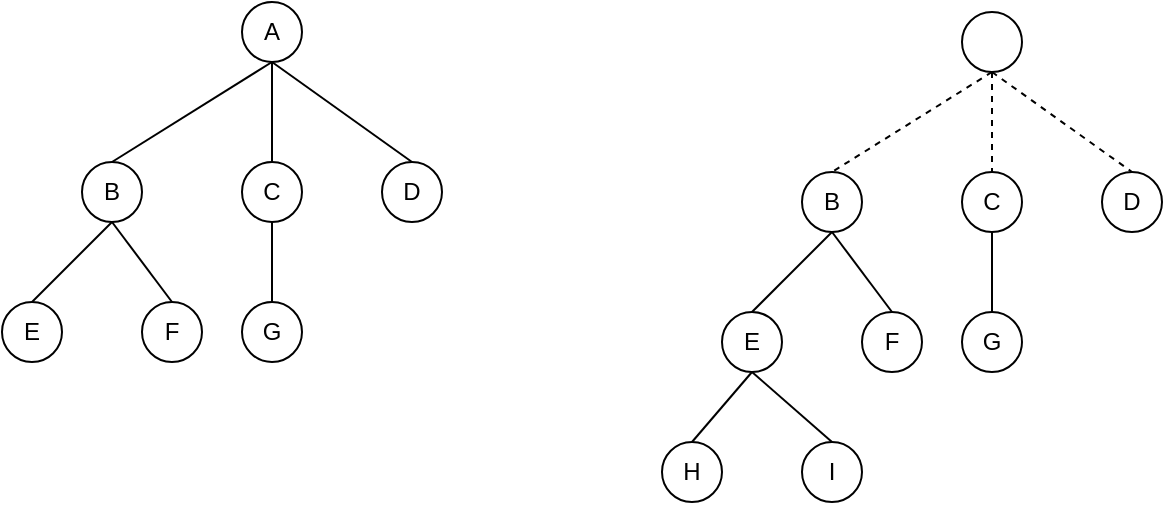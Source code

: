 <mxfile version="14.6.6" type="github">
  <diagram id="rduDlSjaGDs_5Vcp6t-S" name="Page-1">
    <mxGraphModel dx="1426" dy="826" grid="1" gridSize="10" guides="1" tooltips="1" connect="1" arrows="1" fold="1" page="1" pageScale="1" pageWidth="50000" pageHeight="50000" math="0" shadow="0">
      <root>
        <mxCell id="0" />
        <mxCell id="1" parent="0" />
        <mxCell id="Gfxy7qUQVM0kx5SEdBj8-6" style="rounded=0;orthogonalLoop=1;jettySize=auto;html=1;exitX=0.5;exitY=1;exitDx=0;exitDy=0;entryX=0.5;entryY=0;entryDx=0;entryDy=0;endArrow=none;endFill=0;" edge="1" parent="1" source="Gfxy7qUQVM0kx5SEdBj8-1" target="Gfxy7qUQVM0kx5SEdBj8-2">
          <mxGeometry relative="1" as="geometry" />
        </mxCell>
        <mxCell id="Gfxy7qUQVM0kx5SEdBj8-7" style="edgeStyle=none;rounded=0;orthogonalLoop=1;jettySize=auto;html=1;exitX=0.5;exitY=1;exitDx=0;exitDy=0;entryX=0.5;entryY=0;entryDx=0;entryDy=0;endArrow=none;endFill=0;" edge="1" parent="1" source="Gfxy7qUQVM0kx5SEdBj8-1" target="Gfxy7qUQVM0kx5SEdBj8-3">
          <mxGeometry relative="1" as="geometry" />
        </mxCell>
        <mxCell id="Gfxy7qUQVM0kx5SEdBj8-8" style="edgeStyle=none;rounded=0;orthogonalLoop=1;jettySize=auto;html=1;exitX=0.5;exitY=1;exitDx=0;exitDy=0;entryX=0.5;entryY=0;entryDx=0;entryDy=0;endArrow=none;endFill=0;" edge="1" parent="1" source="Gfxy7qUQVM0kx5SEdBj8-1" target="Gfxy7qUQVM0kx5SEdBj8-4">
          <mxGeometry relative="1" as="geometry" />
        </mxCell>
        <mxCell id="Gfxy7qUQVM0kx5SEdBj8-1" value="A" style="ellipse;whiteSpace=wrap;html=1;aspect=fixed;" vertex="1" parent="1">
          <mxGeometry x="460" y="250" width="30" height="30" as="geometry" />
        </mxCell>
        <mxCell id="Gfxy7qUQVM0kx5SEdBj8-14" style="edgeStyle=none;rounded=0;orthogonalLoop=1;jettySize=auto;html=1;exitX=0.5;exitY=1;exitDx=0;exitDy=0;entryX=0.5;entryY=0;entryDx=0;entryDy=0;endArrow=none;endFill=0;" edge="1" parent="1" source="Gfxy7qUQVM0kx5SEdBj8-2" target="Gfxy7qUQVM0kx5SEdBj8-10">
          <mxGeometry relative="1" as="geometry" />
        </mxCell>
        <mxCell id="Gfxy7qUQVM0kx5SEdBj8-16" style="edgeStyle=none;rounded=0;orthogonalLoop=1;jettySize=auto;html=1;exitX=0.5;exitY=1;exitDx=0;exitDy=0;entryX=0.5;entryY=0;entryDx=0;entryDy=0;endArrow=none;endFill=0;" edge="1" parent="1" source="Gfxy7qUQVM0kx5SEdBj8-2" target="Gfxy7qUQVM0kx5SEdBj8-11">
          <mxGeometry relative="1" as="geometry" />
        </mxCell>
        <mxCell id="Gfxy7qUQVM0kx5SEdBj8-2" value="B" style="ellipse;whiteSpace=wrap;html=1;aspect=fixed;" vertex="1" parent="1">
          <mxGeometry x="380" y="330" width="30" height="30" as="geometry" />
        </mxCell>
        <mxCell id="Gfxy7qUQVM0kx5SEdBj8-17" style="edgeStyle=none;rounded=0;orthogonalLoop=1;jettySize=auto;html=1;exitX=0.5;exitY=1;exitDx=0;exitDy=0;entryX=0.5;entryY=0;entryDx=0;entryDy=0;endArrow=none;endFill=0;" edge="1" parent="1" source="Gfxy7qUQVM0kx5SEdBj8-3" target="Gfxy7qUQVM0kx5SEdBj8-12">
          <mxGeometry relative="1" as="geometry" />
        </mxCell>
        <mxCell id="Gfxy7qUQVM0kx5SEdBj8-3" value="C" style="ellipse;whiteSpace=wrap;html=1;aspect=fixed;" vertex="1" parent="1">
          <mxGeometry x="460" y="330" width="30" height="30" as="geometry" />
        </mxCell>
        <mxCell id="Gfxy7qUQVM0kx5SEdBj8-4" value="D" style="ellipse;whiteSpace=wrap;html=1;aspect=fixed;" vertex="1" parent="1">
          <mxGeometry x="530" y="330" width="30" height="30" as="geometry" />
        </mxCell>
        <mxCell id="Gfxy7qUQVM0kx5SEdBj8-10" value="E" style="ellipse;whiteSpace=wrap;html=1;aspect=fixed;" vertex="1" parent="1">
          <mxGeometry x="340" y="400" width="30" height="30" as="geometry" />
        </mxCell>
        <mxCell id="Gfxy7qUQVM0kx5SEdBj8-11" value="F" style="ellipse;whiteSpace=wrap;html=1;aspect=fixed;" vertex="1" parent="1">
          <mxGeometry x="410" y="400" width="30" height="30" as="geometry" />
        </mxCell>
        <mxCell id="Gfxy7qUQVM0kx5SEdBj8-12" value="G" style="ellipse;whiteSpace=wrap;html=1;aspect=fixed;" vertex="1" parent="1">
          <mxGeometry x="460" y="400" width="30" height="30" as="geometry" />
        </mxCell>
        <mxCell id="Gfxy7qUQVM0kx5SEdBj8-18" style="rounded=0;orthogonalLoop=1;jettySize=auto;html=1;exitX=0.5;exitY=1;exitDx=0;exitDy=0;entryX=0.5;entryY=0;entryDx=0;entryDy=0;endArrow=none;endFill=0;dashed=1;" edge="1" parent="1" source="Gfxy7qUQVM0kx5SEdBj8-21" target="Gfxy7qUQVM0kx5SEdBj8-24">
          <mxGeometry relative="1" as="geometry" />
        </mxCell>
        <mxCell id="Gfxy7qUQVM0kx5SEdBj8-19" style="edgeStyle=none;rounded=0;orthogonalLoop=1;jettySize=auto;html=1;exitX=0.5;exitY=1;exitDx=0;exitDy=0;entryX=0.5;entryY=0;entryDx=0;entryDy=0;endArrow=none;endFill=0;dashed=1;" edge="1" parent="1" source="Gfxy7qUQVM0kx5SEdBj8-21" target="Gfxy7qUQVM0kx5SEdBj8-26">
          <mxGeometry relative="1" as="geometry" />
        </mxCell>
        <mxCell id="Gfxy7qUQVM0kx5SEdBj8-20" style="edgeStyle=none;rounded=0;orthogonalLoop=1;jettySize=auto;html=1;exitX=0.5;exitY=1;exitDx=0;exitDy=0;entryX=0.5;entryY=0;entryDx=0;entryDy=0;endArrow=none;endFill=0;dashed=1;" edge="1" parent="1" source="Gfxy7qUQVM0kx5SEdBj8-21" target="Gfxy7qUQVM0kx5SEdBj8-27">
          <mxGeometry relative="1" as="geometry" />
        </mxCell>
        <mxCell id="Gfxy7qUQVM0kx5SEdBj8-21" value="" style="ellipse;whiteSpace=wrap;html=1;aspect=fixed;" vertex="1" parent="1">
          <mxGeometry x="820" y="255" width="30" height="30" as="geometry" />
        </mxCell>
        <mxCell id="Gfxy7qUQVM0kx5SEdBj8-22" style="edgeStyle=none;rounded=0;orthogonalLoop=1;jettySize=auto;html=1;exitX=0.5;exitY=1;exitDx=0;exitDy=0;entryX=0.5;entryY=0;entryDx=0;entryDy=0;endArrow=none;endFill=0;" edge="1" parent="1" source="Gfxy7qUQVM0kx5SEdBj8-24" target="Gfxy7qUQVM0kx5SEdBj8-28">
          <mxGeometry relative="1" as="geometry" />
        </mxCell>
        <mxCell id="Gfxy7qUQVM0kx5SEdBj8-23" style="edgeStyle=none;rounded=0;orthogonalLoop=1;jettySize=auto;html=1;exitX=0.5;exitY=1;exitDx=0;exitDy=0;entryX=0.5;entryY=0;entryDx=0;entryDy=0;endArrow=none;endFill=0;" edge="1" parent="1" source="Gfxy7qUQVM0kx5SEdBj8-24" target="Gfxy7qUQVM0kx5SEdBj8-29">
          <mxGeometry relative="1" as="geometry" />
        </mxCell>
        <mxCell id="Gfxy7qUQVM0kx5SEdBj8-24" value="B" style="ellipse;whiteSpace=wrap;html=1;aspect=fixed;" vertex="1" parent="1">
          <mxGeometry x="740" y="335" width="30" height="30" as="geometry" />
        </mxCell>
        <mxCell id="Gfxy7qUQVM0kx5SEdBj8-25" style="edgeStyle=none;rounded=0;orthogonalLoop=1;jettySize=auto;html=1;exitX=0.5;exitY=1;exitDx=0;exitDy=0;entryX=0.5;entryY=0;entryDx=0;entryDy=0;endArrow=none;endFill=0;" edge="1" parent="1" source="Gfxy7qUQVM0kx5SEdBj8-26" target="Gfxy7qUQVM0kx5SEdBj8-30">
          <mxGeometry relative="1" as="geometry" />
        </mxCell>
        <mxCell id="Gfxy7qUQVM0kx5SEdBj8-26" value="C" style="ellipse;whiteSpace=wrap;html=1;aspect=fixed;" vertex="1" parent="1">
          <mxGeometry x="820" y="335" width="30" height="30" as="geometry" />
        </mxCell>
        <mxCell id="Gfxy7qUQVM0kx5SEdBj8-27" value="D" style="ellipse;whiteSpace=wrap;html=1;aspect=fixed;" vertex="1" parent="1">
          <mxGeometry x="890" y="335" width="30" height="30" as="geometry" />
        </mxCell>
        <mxCell id="Gfxy7qUQVM0kx5SEdBj8-33" style="edgeStyle=none;rounded=0;orthogonalLoop=1;jettySize=auto;html=1;exitX=0.5;exitY=1;exitDx=0;exitDy=0;entryX=0.5;entryY=0;entryDx=0;entryDy=0;endArrow=none;endFill=0;" edge="1" parent="1" source="Gfxy7qUQVM0kx5SEdBj8-28" target="Gfxy7qUQVM0kx5SEdBj8-31">
          <mxGeometry relative="1" as="geometry" />
        </mxCell>
        <mxCell id="Gfxy7qUQVM0kx5SEdBj8-34" style="edgeStyle=none;rounded=0;orthogonalLoop=1;jettySize=auto;html=1;exitX=0.5;exitY=1;exitDx=0;exitDy=0;entryX=0.5;entryY=0;entryDx=0;entryDy=0;endArrow=none;endFill=0;" edge="1" parent="1" source="Gfxy7qUQVM0kx5SEdBj8-28" target="Gfxy7qUQVM0kx5SEdBj8-32">
          <mxGeometry relative="1" as="geometry" />
        </mxCell>
        <mxCell id="Gfxy7qUQVM0kx5SEdBj8-28" value="E" style="ellipse;whiteSpace=wrap;html=1;aspect=fixed;" vertex="1" parent="1">
          <mxGeometry x="700" y="405" width="30" height="30" as="geometry" />
        </mxCell>
        <mxCell id="Gfxy7qUQVM0kx5SEdBj8-29" value="F" style="ellipse;whiteSpace=wrap;html=1;aspect=fixed;" vertex="1" parent="1">
          <mxGeometry x="770" y="405" width="30" height="30" as="geometry" />
        </mxCell>
        <mxCell id="Gfxy7qUQVM0kx5SEdBj8-30" value="G" style="ellipse;whiteSpace=wrap;html=1;aspect=fixed;" vertex="1" parent="1">
          <mxGeometry x="820" y="405" width="30" height="30" as="geometry" />
        </mxCell>
        <mxCell id="Gfxy7qUQVM0kx5SEdBj8-31" value="H" style="ellipse;whiteSpace=wrap;html=1;aspect=fixed;" vertex="1" parent="1">
          <mxGeometry x="670" y="470" width="30" height="30" as="geometry" />
        </mxCell>
        <mxCell id="Gfxy7qUQVM0kx5SEdBj8-32" value="I" style="ellipse;whiteSpace=wrap;html=1;aspect=fixed;" vertex="1" parent="1">
          <mxGeometry x="740" y="470" width="30" height="30" as="geometry" />
        </mxCell>
      </root>
    </mxGraphModel>
  </diagram>
</mxfile>
